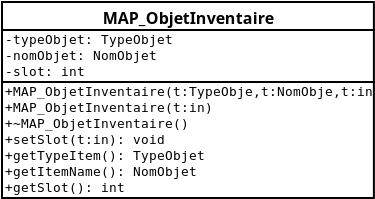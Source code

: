 <?xml version="1.0"?>
<dia:diagram xmlns:dia="http://www.lysator.liu.se/~alla/dia/">
  <dia:layer name="Background" visible="true">
    <dia:object type="UML - Class" version="0" id="O0">
      <dia:attribute name="obj_pos">
        <dia:point val="1.000,-6.750"/>
      </dia:attribute>
      <dia:attribute name="obj_bb">
        <dia:rectangle val="1.000,-6.750;10.000,3.250"/>
      </dia:attribute>
      <dia:attribute name="elem_corner">
        <dia:point val="1.000,-6.750"/>
      </dia:attribute>
      <dia:attribute name="elem_width">
        <dia:real val="9.000"/>
      </dia:attribute>
      <dia:attribute name="elem_height">
        <dia:real val="10.000"/>
      </dia:attribute>
      <dia:attribute name="name">
        <dia:string>#MAP_ObjetInventaire#</dia:string>
      </dia:attribute>
      <dia:attribute name="stereotype">
              <dia:string/>
            </dia:attribute>
      <dia:attribute name="abstract">
        <dia:boolean val="false"/>
      </dia:attribute>
      <dia:attribute name="suppress_attributes">
        <dia:boolean val="false"/>
      </dia:attribute>
      <dia:attribute name="suppress_operations">
        <dia:boolean val="false"/>
      </dia:attribute>
      <dia:attribute name="visible_attributes">
        <dia:boolean val="true"/>
      </dia:attribute>
      <dia:attribute name="visible_operations">
        <dia:boolean val="true"/>
      </dia:attribute>
      <dia:attribute name="foreground_color">
        <dia:color val="#000000"/>
      </dia:attribute>
      <dia:attribute name="background_color">
        <dia:color val="#ffffff"/>
      </dia:attribute>

            <dia:attribute name="attributes">
                <dia:composite type="umlattribute">
          <dia:attribute name="name">
            <dia:string>#typeObjet#</dia:string>
          </dia:attribute>
          <dia:attribute name="type">
            <dia:string>#TypeObjet #</dia:string>
          </dia:attribute>
          <dia:attribute name="value">
            <dia:string></dia:string>
          </dia:attribute>
          <dia:attribute name="visibility">
            <dia:enum val="1"/>
          </dia:attribute>
          <dia:attribute name="abstract">
            <dia:boolean val="false"/>
          </dia:attribute>
          <dia:attribute name="class_scope">
            <dia:boolean val="false"/>
          </dia:attribute>
        </dia:composite>
                <dia:composite type="umlattribute">
          <dia:attribute name="name">
            <dia:string>#nomObjet#</dia:string>
          </dia:attribute>
          <dia:attribute name="type">
            <dia:string>#NomObjet #</dia:string>
          </dia:attribute>
          <dia:attribute name="value">
            <dia:string></dia:string>
          </dia:attribute>
          <dia:attribute name="visibility">
            <dia:enum val="1"/>
          </dia:attribute>
          <dia:attribute name="abstract">
            <dia:boolean val="false"/>
          </dia:attribute>
          <dia:attribute name="class_scope">
            <dia:boolean val="false"/>
          </dia:attribute>
        </dia:composite>
                <dia:composite type="umlattribute">
          <dia:attribute name="name">
            <dia:string>#slot#</dia:string>
          </dia:attribute>
          <dia:attribute name="type">
            <dia:string>#int #</dia:string>
          </dia:attribute>
          <dia:attribute name="value">
            <dia:string></dia:string>
          </dia:attribute>
          <dia:attribute name="visibility">
            <dia:enum val="1"/>
          </dia:attribute>
          <dia:attribute name="abstract">
            <dia:boolean val="false"/>
          </dia:attribute>
          <dia:attribute name="class_scope">
            <dia:boolean val="false"/>
          </dia:attribute>
        </dia:composite>
              </dia:attribute>
                  <dia:attribute name="operations">
                <dia:composite type="umloperation">
          <dia:attribute name="name">
            <dia:string>#MAP_ObjetInventaire#</dia:string>
          </dia:attribute>
          <dia:attribute name="type">
	  	     <dia:string/>
	            </dia:attribute>
          <dia:attribute name="visibility">
            <dia:enum val="0"/>
          </dia:attribute>
          <dia:attribute name="abstract">
            <dia:boolean val="false"/>
          </dia:attribute>
          <dia:attribute name="class_scope">
            <dia:boolean val="false"/>
          </dia:attribute>
	            <dia:attribute name="parameters">
                        <dia:composite type="umlparameter">
              <dia:attribute name="name">
                <dia:string>#t#</dia:string>
              </dia:attribute>
              <dia:attribute name="type">
                <dia:string>#TypeObje#</dia:string>
              </dia:attribute>
              <dia:attribute name="value">
                              <dia:enum val="0"/>
                            </dia:attribute>
              <dia:attribute name="kind">
                              <dia:enum val="0"/>
                            </dia:attribute>
            </dia:composite>
                        <dia:composite type="umlparameter">
              <dia:attribute name="name">
                <dia:string>#t#</dia:string>
              </dia:attribute>
              <dia:attribute name="type">
                <dia:string>#NomObje#</dia:string>
              </dia:attribute>
              <dia:attribute name="value">
                              <dia:enum val="0"/>
                            </dia:attribute>
              <dia:attribute name="kind">
                              <dia:enum val="0"/>
                            </dia:attribute>
            </dia:composite>
                        <dia:composite type="umlparameter">
              <dia:attribute name="name">
                <dia:string>#t#</dia:string>
              </dia:attribute>
              <dia:attribute name="type">
                <dia:string>#in#</dia:string>
              </dia:attribute>
              <dia:attribute name="value">
                              <dia:enum val="0"/>
                            </dia:attribute>
              <dia:attribute name="kind">
                              <dia:enum val="0"/>
                            </dia:attribute>
            </dia:composite>
                      </dia:attribute>
	          </dia:composite>
                <dia:composite type="umloperation">
          <dia:attribute name="name">
            <dia:string>#MAP_ObjetInventaire#</dia:string>
          </dia:attribute>
          <dia:attribute name="type">
	  	     <dia:string/>
	            </dia:attribute>
          <dia:attribute name="visibility">
            <dia:enum val="0"/>
          </dia:attribute>
          <dia:attribute name="abstract">
            <dia:boolean val="false"/>
          </dia:attribute>
          <dia:attribute name="class_scope">
            <dia:boolean val="false"/>
          </dia:attribute>
	            <dia:attribute name="parameters">
                        <dia:composite type="umlparameter">
              <dia:attribute name="name">
                <dia:string>#t#</dia:string>
              </dia:attribute>
              <dia:attribute name="type">
                <dia:string>#in#</dia:string>
              </dia:attribute>
              <dia:attribute name="value">
                              <dia:enum val="0"/>
                            </dia:attribute>
              <dia:attribute name="kind">
                              <dia:enum val="0"/>
                            </dia:attribute>
            </dia:composite>
                      </dia:attribute>
	          </dia:composite>
                <dia:composite type="umloperation">
          <dia:attribute name="name">
            <dia:string>#~MAP_ObjetInventaire#</dia:string>
          </dia:attribute>
          <dia:attribute name="type">
	  	     <dia:string/>
	            </dia:attribute>
          <dia:attribute name="visibility">
            <dia:enum val="0"/>
          </dia:attribute>
          <dia:attribute name="abstract">
            <dia:boolean val="false"/>
          </dia:attribute>
          <dia:attribute name="class_scope">
            <dia:boolean val="false"/>
          </dia:attribute>
	  	  <dia:attribute name = "parameters"/>
	          </dia:composite>
                <dia:composite type="umloperation">
          <dia:attribute name="name">
            <dia:string>#setSlot#</dia:string>
          </dia:attribute>
          <dia:attribute name="type">
	              <dia:string>#void #</dia:string>
	            </dia:attribute>
          <dia:attribute name="visibility">
            <dia:enum val="0"/>
          </dia:attribute>
          <dia:attribute name="abstract">
            <dia:boolean val="false"/>
          </dia:attribute>
          <dia:attribute name="class_scope">
            <dia:boolean val="false"/>
          </dia:attribute>
	            <dia:attribute name="parameters">
                        <dia:composite type="umlparameter">
              <dia:attribute name="name">
                <dia:string>#t#</dia:string>
              </dia:attribute>
              <dia:attribute name="type">
                <dia:string>#in#</dia:string>
              </dia:attribute>
              <dia:attribute name="value">
                              <dia:enum val="0"/>
                            </dia:attribute>
              <dia:attribute name="kind">
                              <dia:enum val="0"/>
                            </dia:attribute>
            </dia:composite>
                      </dia:attribute>
	          </dia:composite>
                <dia:composite type="umloperation">
          <dia:attribute name="name">
            <dia:string>#getTypeItem#</dia:string>
          </dia:attribute>
          <dia:attribute name="type">
	              <dia:string>#TypeObjet #</dia:string>
	            </dia:attribute>
          <dia:attribute name="visibility">
            <dia:enum val="0"/>
          </dia:attribute>
          <dia:attribute name="abstract">
            <dia:boolean val="false"/>
          </dia:attribute>
          <dia:attribute name="class_scope">
            <dia:boolean val="false"/>
          </dia:attribute>
	  	  <dia:attribute name = "parameters"/>
	          </dia:composite>
                <dia:composite type="umloperation">
          <dia:attribute name="name">
            <dia:string>#getItemName#</dia:string>
          </dia:attribute>
          <dia:attribute name="type">
	              <dia:string>#NomObjet #</dia:string>
	            </dia:attribute>
          <dia:attribute name="visibility">
            <dia:enum val="0"/>
          </dia:attribute>
          <dia:attribute name="abstract">
            <dia:boolean val="false"/>
          </dia:attribute>
          <dia:attribute name="class_scope">
            <dia:boolean val="false"/>
          </dia:attribute>
	  	  <dia:attribute name = "parameters"/>
	          </dia:composite>
                <dia:composite type="umloperation">
          <dia:attribute name="name">
            <dia:string>#getSlot#</dia:string>
          </dia:attribute>
          <dia:attribute name="type">
	              <dia:string>#int #</dia:string>
	            </dia:attribute>
          <dia:attribute name="visibility">
            <dia:enum val="0"/>
          </dia:attribute>
          <dia:attribute name="abstract">
            <dia:boolean val="false"/>
          </dia:attribute>
          <dia:attribute name="class_scope">
            <dia:boolean val="false"/>
          </dia:attribute>
	  	  <dia:attribute name = "parameters"/>
	          </dia:composite>
              </dia:attribute>
            <dia:attribute name="template">
        <dia:boolean val="false"/>
      </dia:attribute>
      <dia:attribute name="templates"/>
    </dia:object>


 </dia:layer>
</dia:diagram>
